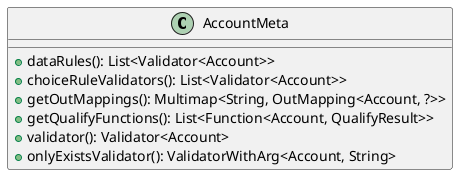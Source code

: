 @startuml

    class AccountMeta [[AccountMeta.html]] {
        +dataRules(): List<Validator<Account>>
        +choiceRuleValidators(): List<Validator<Account>>
        +getOutMappings(): Multimap<String, OutMapping<Account, ?>>
        +getQualifyFunctions(): List<Function<Account, QualifyResult>>
        +validator(): Validator<Account>
        +onlyExistsValidator(): ValidatorWithArg<Account, String>
    }

@enduml
